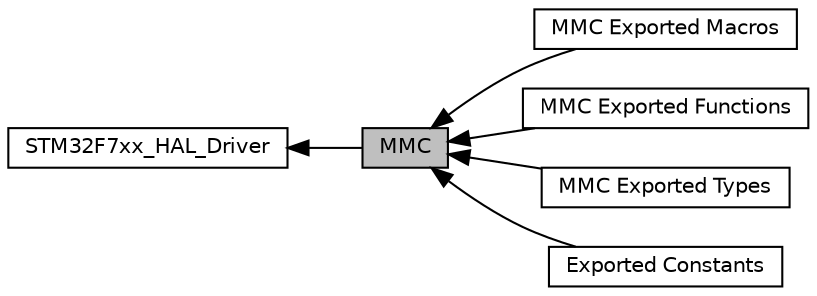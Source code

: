 digraph "MMC"
{
  edge [fontname="Helvetica",fontsize="10",labelfontname="Helvetica",labelfontsize="10"];
  node [fontname="Helvetica",fontsize="10",shape=record];
  rankdir=LR;
  Node4 [label="MMC Exported Macros",height=0.2,width=0.4,color="black", fillcolor="white", style="filled",URL="$group___m_m_c___exported__macros.html",tooltip="macros to handle interrupts and specific clock configurations "];
  Node5 [label="MMC Exported Functions",height=0.2,width=0.4,color="black", fillcolor="white", style="filled",URL="$group___m_m_c___exported___functions.html"];
  Node1 [label="STM32F7xx_HAL_Driver",height=0.2,width=0.4,color="black", fillcolor="white", style="filled",URL="$group___s_t_m32_f7xx___h_a_l___driver.html"];
  Node0 [label="MMC",height=0.2,width=0.4,color="black", fillcolor="grey75", style="filled", fontcolor="black"];
  Node2 [label="MMC Exported Types",height=0.2,width=0.4,color="black", fillcolor="white", style="filled",URL="$group___m_m_c___exported___types.html"];
  Node3 [label="Exported Constants",height=0.2,width=0.4,color="black", fillcolor="white", style="filled",URL="$group___m_m_c___exported___constants.html"];
  Node1->Node0 [shape=plaintext, dir="back", style="solid"];
  Node0->Node2 [shape=plaintext, dir="back", style="solid"];
  Node0->Node3 [shape=plaintext, dir="back", style="solid"];
  Node0->Node4 [shape=plaintext, dir="back", style="solid"];
  Node0->Node5 [shape=plaintext, dir="back", style="solid"];
}
